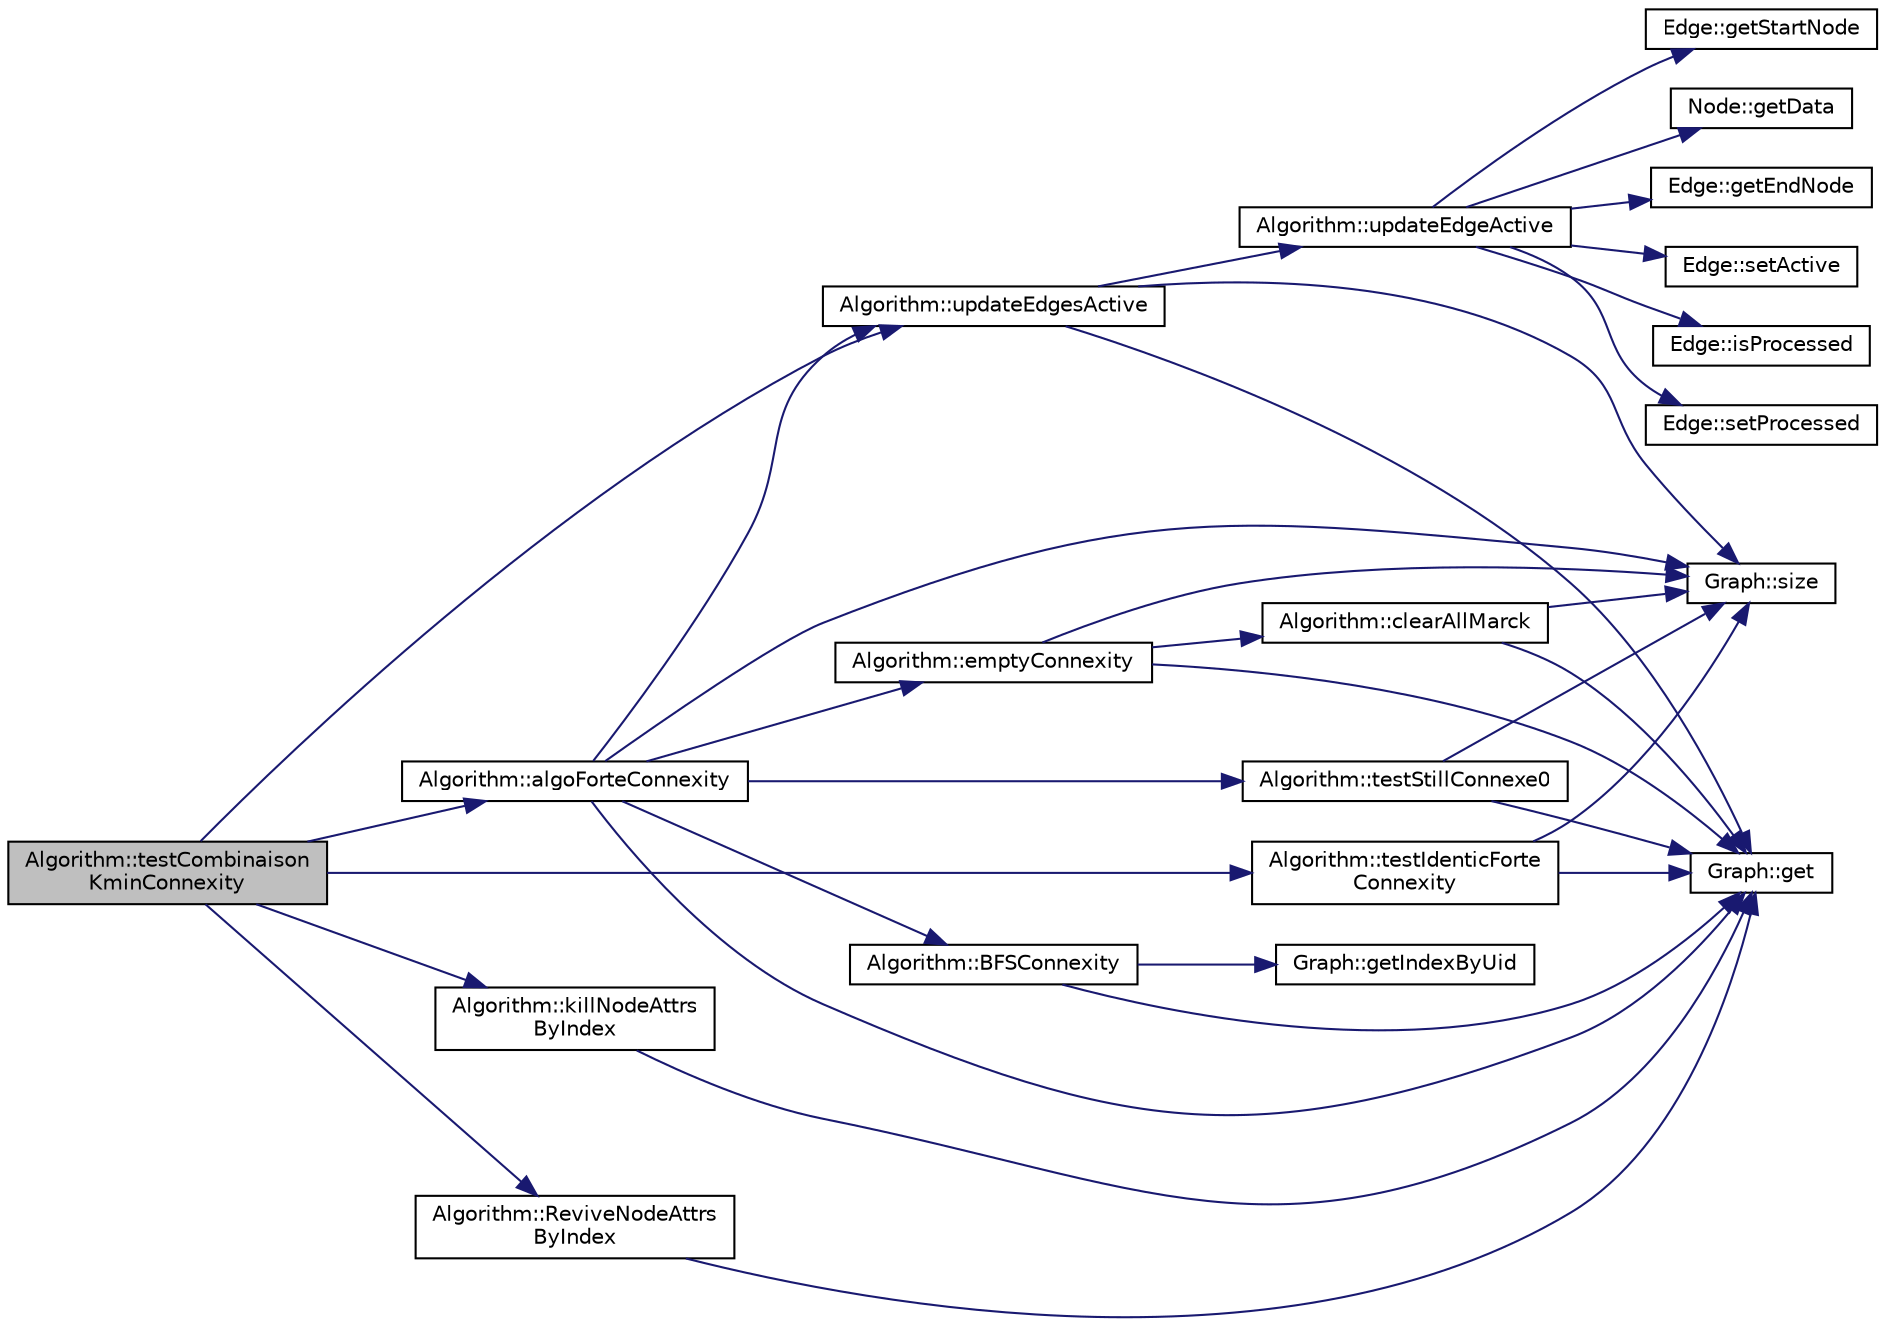 digraph "Algorithm::testCombinaisonKminConnexity"
{
  edge [fontname="Helvetica",fontsize="10",labelfontname="Helvetica",labelfontsize="10"];
  node [fontname="Helvetica",fontsize="10",shape=record];
  rankdir="LR";
  Node281 [label="Algorithm::testCombinaison\lKminConnexity",height=0.2,width=0.4,color="black", fillcolor="grey75", style="filled", fontcolor="black"];
  Node281 -> Node282 [color="midnightblue",fontsize="10",style="solid",fontname="Helvetica"];
  Node282 [label="Algorithm::killNodeAttrs\lByIndex",height=0.2,width=0.4,color="black", fillcolor="white", style="filled",URL="$struct_algorithm.html#a1cfa3e81c301424fcb77642926abd66e"];
  Node282 -> Node283 [color="midnightblue",fontsize="10",style="solid",fontname="Helvetica"];
  Node283 [label="Graph::get",height=0.2,width=0.4,color="black", fillcolor="white", style="filled",URL="$class_graph.html#a78762961b8cf256a828c80cb7ec26021",tooltip="get "];
  Node281 -> Node284 [color="midnightblue",fontsize="10",style="solid",fontname="Helvetica"];
  Node284 [label="Algorithm::updateEdgesActive",height=0.2,width=0.4,color="black", fillcolor="white", style="filled",URL="$struct_algorithm.html#a75651c6f1997fa2db893b4b3d4a467d8"];
  Node284 -> Node285 [color="midnightblue",fontsize="10",style="solid",fontname="Helvetica"];
  Node285 [label="Graph::size",height=0.2,width=0.4,color="black", fillcolor="white", style="filled",URL="$class_graph.html#a6539d03f6d3f42042196f0f79455bdd8",tooltip="Size() "];
  Node284 -> Node283 [color="midnightblue",fontsize="10",style="solid",fontname="Helvetica"];
  Node284 -> Node286 [color="midnightblue",fontsize="10",style="solid",fontname="Helvetica"];
  Node286 [label="Algorithm::updateEdgeActive",height=0.2,width=0.4,color="black", fillcolor="white", style="filled",URL="$struct_algorithm.html#af2d2eace16e689391c4b11e205251657"];
  Node286 -> Node287 [color="midnightblue",fontsize="10",style="solid",fontname="Helvetica"];
  Node287 [label="Edge::getStartNode",height=0.2,width=0.4,color="black", fillcolor="white", style="filled",URL="$class_edge.html#aa83e468b6d797b013ab60fc43e6af8a6",tooltip="Getter Start Node. "];
  Node286 -> Node288 [color="midnightblue",fontsize="10",style="solid",fontname="Helvetica"];
  Node288 [label="Node::getData",height=0.2,width=0.4,color="black", fillcolor="white", style="filled",URL="$class_node.html#abdb083d1af1b62ee3f90f9996518f5cb",tooltip="Getter Data. "];
  Node286 -> Node289 [color="midnightblue",fontsize="10",style="solid",fontname="Helvetica"];
  Node289 [label="Edge::getEndNode",height=0.2,width=0.4,color="black", fillcolor="white", style="filled",URL="$class_edge.html#a03fa518cc47429dd74eb081ae004318b",tooltip="Getter End Node. "];
  Node286 -> Node290 [color="midnightblue",fontsize="10",style="solid",fontname="Helvetica"];
  Node290 [label="Edge::setActive",height=0.2,width=0.4,color="black", fillcolor="white", style="filled",URL="$class_edge.html#ad4b8227dc914a82c495812080e80b6dd",tooltip="Setter active. "];
  Node286 -> Node291 [color="midnightblue",fontsize="10",style="solid",fontname="Helvetica"];
  Node291 [label="Edge::isProcessed",height=0.2,width=0.4,color="black", fillcolor="white", style="filled",URL="$class_edge.html#a91b5c22287996d54ae90b1393d11e98c",tooltip="Getter processed. "];
  Node286 -> Node292 [color="midnightblue",fontsize="10",style="solid",fontname="Helvetica"];
  Node292 [label="Edge::setProcessed",height=0.2,width=0.4,color="black", fillcolor="white", style="filled",URL="$class_edge.html#a33bc7cc18ba5f4bea6ba562722d70192",tooltip="Setter processed. "];
  Node281 -> Node293 [color="midnightblue",fontsize="10",style="solid",fontname="Helvetica"];
  Node293 [label="Algorithm::algoForteConnexity",height=0.2,width=0.4,color="black", fillcolor="white", style="filled",URL="$struct_algorithm.html#a7c4b5577dd51f39ebff598c5d01fd9d6"];
  Node293 -> Node285 [color="midnightblue",fontsize="10",style="solid",fontname="Helvetica"];
  Node293 -> Node283 [color="midnightblue",fontsize="10",style="solid",fontname="Helvetica"];
  Node293 -> Node284 [color="midnightblue",fontsize="10",style="solid",fontname="Helvetica"];
  Node293 -> Node294 [color="midnightblue",fontsize="10",style="solid",fontname="Helvetica"];
  Node294 [label="Algorithm::testStillConnexe0",height=0.2,width=0.4,color="black", fillcolor="white", style="filled",URL="$struct_algorithm.html#afe508cd75cffaed44b891e17932b1ef8"];
  Node294 -> Node285 [color="midnightblue",fontsize="10",style="solid",fontname="Helvetica"];
  Node294 -> Node283 [color="midnightblue",fontsize="10",style="solid",fontname="Helvetica"];
  Node293 -> Node295 [color="midnightblue",fontsize="10",style="solid",fontname="Helvetica"];
  Node295 [label="Algorithm::BFSConnexity",height=0.2,width=0.4,color="black", fillcolor="white", style="filled",URL="$struct_algorithm.html#ab6992a48b0de3c2a9cdc638761e9e531"];
  Node295 -> Node283 [color="midnightblue",fontsize="10",style="solid",fontname="Helvetica"];
  Node295 -> Node296 [color="midnightblue",fontsize="10",style="solid",fontname="Helvetica"];
  Node296 [label="Graph::getIndexByUid",height=0.2,width=0.4,color="black", fillcolor="white", style="filled",URL="$class_graph.html#a2d8d8d9edb8a496d5c252132cdbbbc08",tooltip="getIndexByUid "];
  Node293 -> Node297 [color="midnightblue",fontsize="10",style="solid",fontname="Helvetica"];
  Node297 [label="Algorithm::emptyConnexity",height=0.2,width=0.4,color="black", fillcolor="white", style="filled",URL="$struct_algorithm.html#a363b2a9d18b83cf776182996ed9b1b91"];
  Node297 -> Node285 [color="midnightblue",fontsize="10",style="solid",fontname="Helvetica"];
  Node297 -> Node283 [color="midnightblue",fontsize="10",style="solid",fontname="Helvetica"];
  Node297 -> Node298 [color="midnightblue",fontsize="10",style="solid",fontname="Helvetica"];
  Node298 [label="Algorithm::clearAllMarck",height=0.2,width=0.4,color="black", fillcolor="white", style="filled",URL="$struct_algorithm.html#a86fac96d365d99c0a210f060a1daa67c"];
  Node298 -> Node285 [color="midnightblue",fontsize="10",style="solid",fontname="Helvetica"];
  Node298 -> Node283 [color="midnightblue",fontsize="10",style="solid",fontname="Helvetica"];
  Node281 -> Node299 [color="midnightblue",fontsize="10",style="solid",fontname="Helvetica"];
  Node299 [label="Algorithm::testIdenticForte\lConnexity",height=0.2,width=0.4,color="black", fillcolor="white", style="filled",URL="$struct_algorithm.html#a0d7dc9d28bd602b2dbfa23bab74396c9"];
  Node299 -> Node285 [color="midnightblue",fontsize="10",style="solid",fontname="Helvetica"];
  Node299 -> Node283 [color="midnightblue",fontsize="10",style="solid",fontname="Helvetica"];
  Node281 -> Node300 [color="midnightblue",fontsize="10",style="solid",fontname="Helvetica"];
  Node300 [label="Algorithm::ReviveNodeAttrs\lByIndex",height=0.2,width=0.4,color="black", fillcolor="white", style="filled",URL="$struct_algorithm.html#a3254a9cd92b951a41d1d9cd931e6672b"];
  Node300 -> Node283 [color="midnightblue",fontsize="10",style="solid",fontname="Helvetica"];
}
